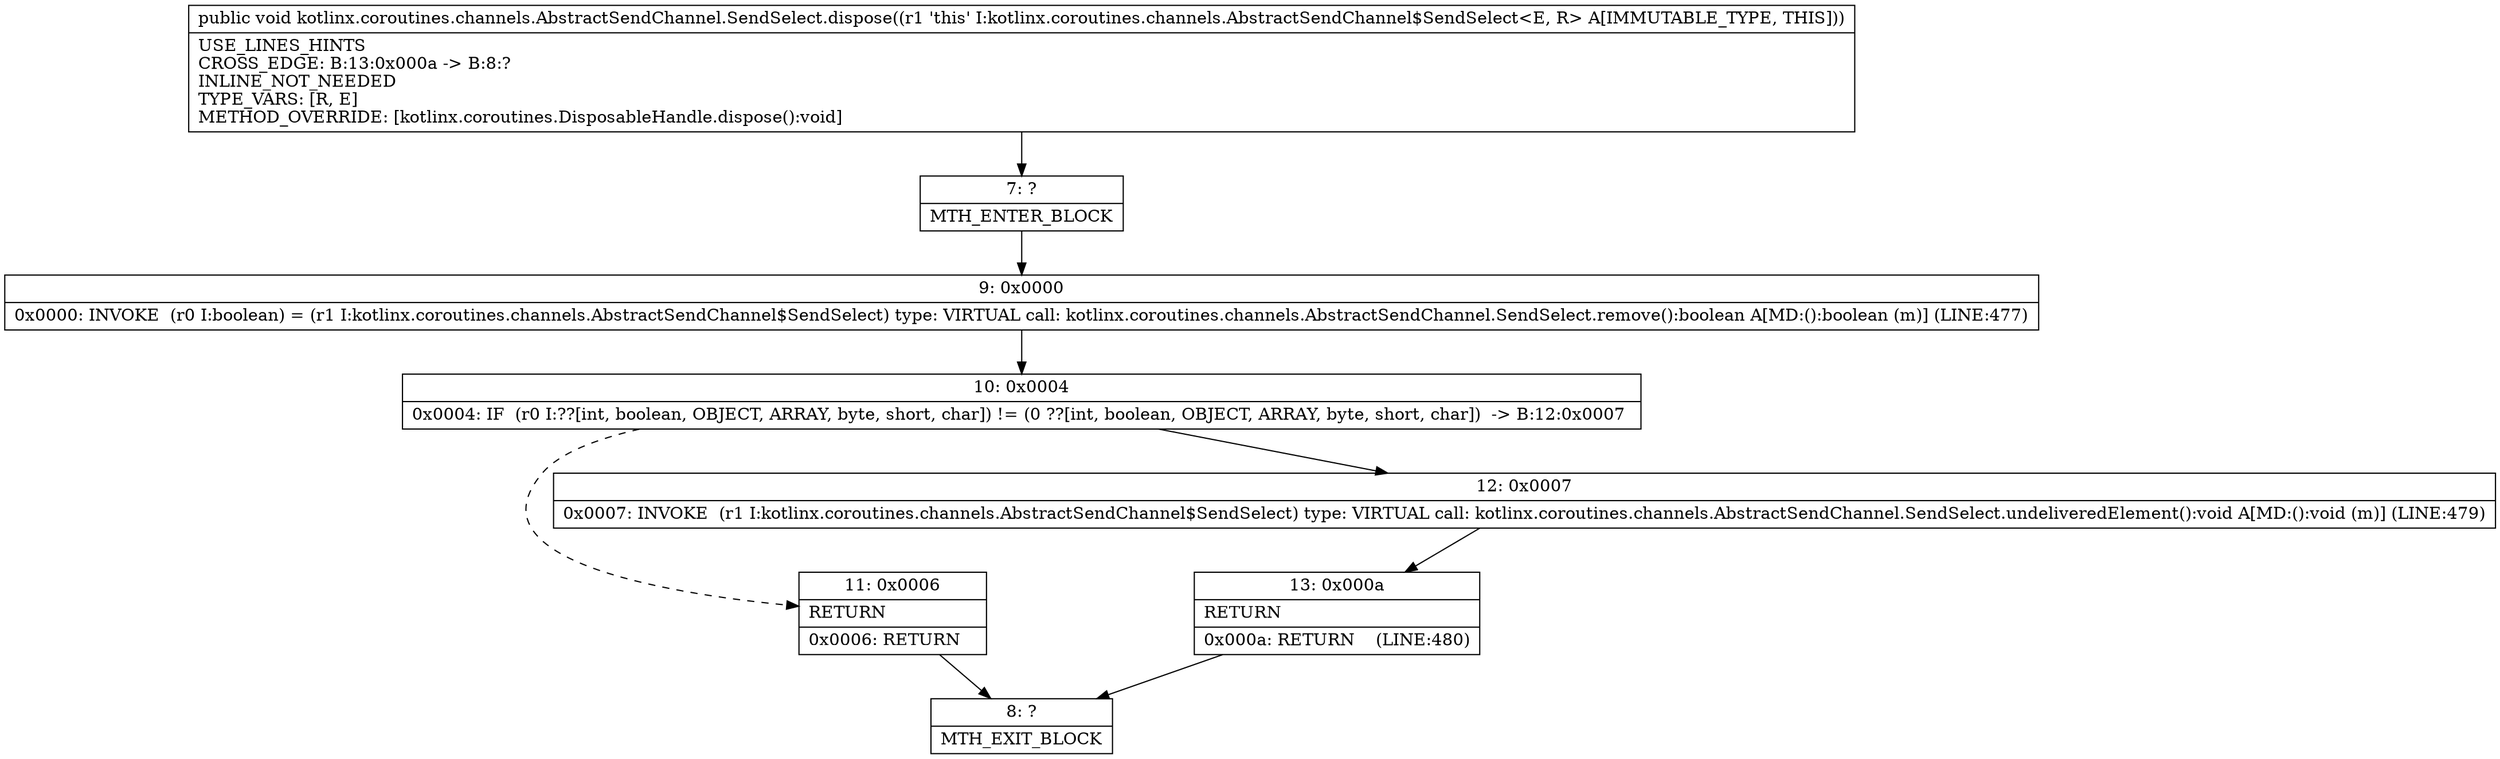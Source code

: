digraph "CFG forkotlinx.coroutines.channels.AbstractSendChannel.SendSelect.dispose()V" {
Node_7 [shape=record,label="{7\:\ ?|MTH_ENTER_BLOCK\l}"];
Node_9 [shape=record,label="{9\:\ 0x0000|0x0000: INVOKE  (r0 I:boolean) = (r1 I:kotlinx.coroutines.channels.AbstractSendChannel$SendSelect) type: VIRTUAL call: kotlinx.coroutines.channels.AbstractSendChannel.SendSelect.remove():boolean A[MD:():boolean (m)] (LINE:477)\l}"];
Node_10 [shape=record,label="{10\:\ 0x0004|0x0004: IF  (r0 I:??[int, boolean, OBJECT, ARRAY, byte, short, char]) != (0 ??[int, boolean, OBJECT, ARRAY, byte, short, char])  \-\> B:12:0x0007 \l}"];
Node_11 [shape=record,label="{11\:\ 0x0006|RETURN\l|0x0006: RETURN   \l}"];
Node_8 [shape=record,label="{8\:\ ?|MTH_EXIT_BLOCK\l}"];
Node_12 [shape=record,label="{12\:\ 0x0007|0x0007: INVOKE  (r1 I:kotlinx.coroutines.channels.AbstractSendChannel$SendSelect) type: VIRTUAL call: kotlinx.coroutines.channels.AbstractSendChannel.SendSelect.undeliveredElement():void A[MD:():void (m)] (LINE:479)\l}"];
Node_13 [shape=record,label="{13\:\ 0x000a|RETURN\l|0x000a: RETURN    (LINE:480)\l}"];
MethodNode[shape=record,label="{public void kotlinx.coroutines.channels.AbstractSendChannel.SendSelect.dispose((r1 'this' I:kotlinx.coroutines.channels.AbstractSendChannel$SendSelect\<E, R\> A[IMMUTABLE_TYPE, THIS]))  | USE_LINES_HINTS\lCROSS_EDGE: B:13:0x000a \-\> B:8:?\lINLINE_NOT_NEEDED\lTYPE_VARS: [R, E]\lMETHOD_OVERRIDE: [kotlinx.coroutines.DisposableHandle.dispose():void]\l}"];
MethodNode -> Node_7;Node_7 -> Node_9;
Node_9 -> Node_10;
Node_10 -> Node_11[style=dashed];
Node_10 -> Node_12;
Node_11 -> Node_8;
Node_12 -> Node_13;
Node_13 -> Node_8;
}

